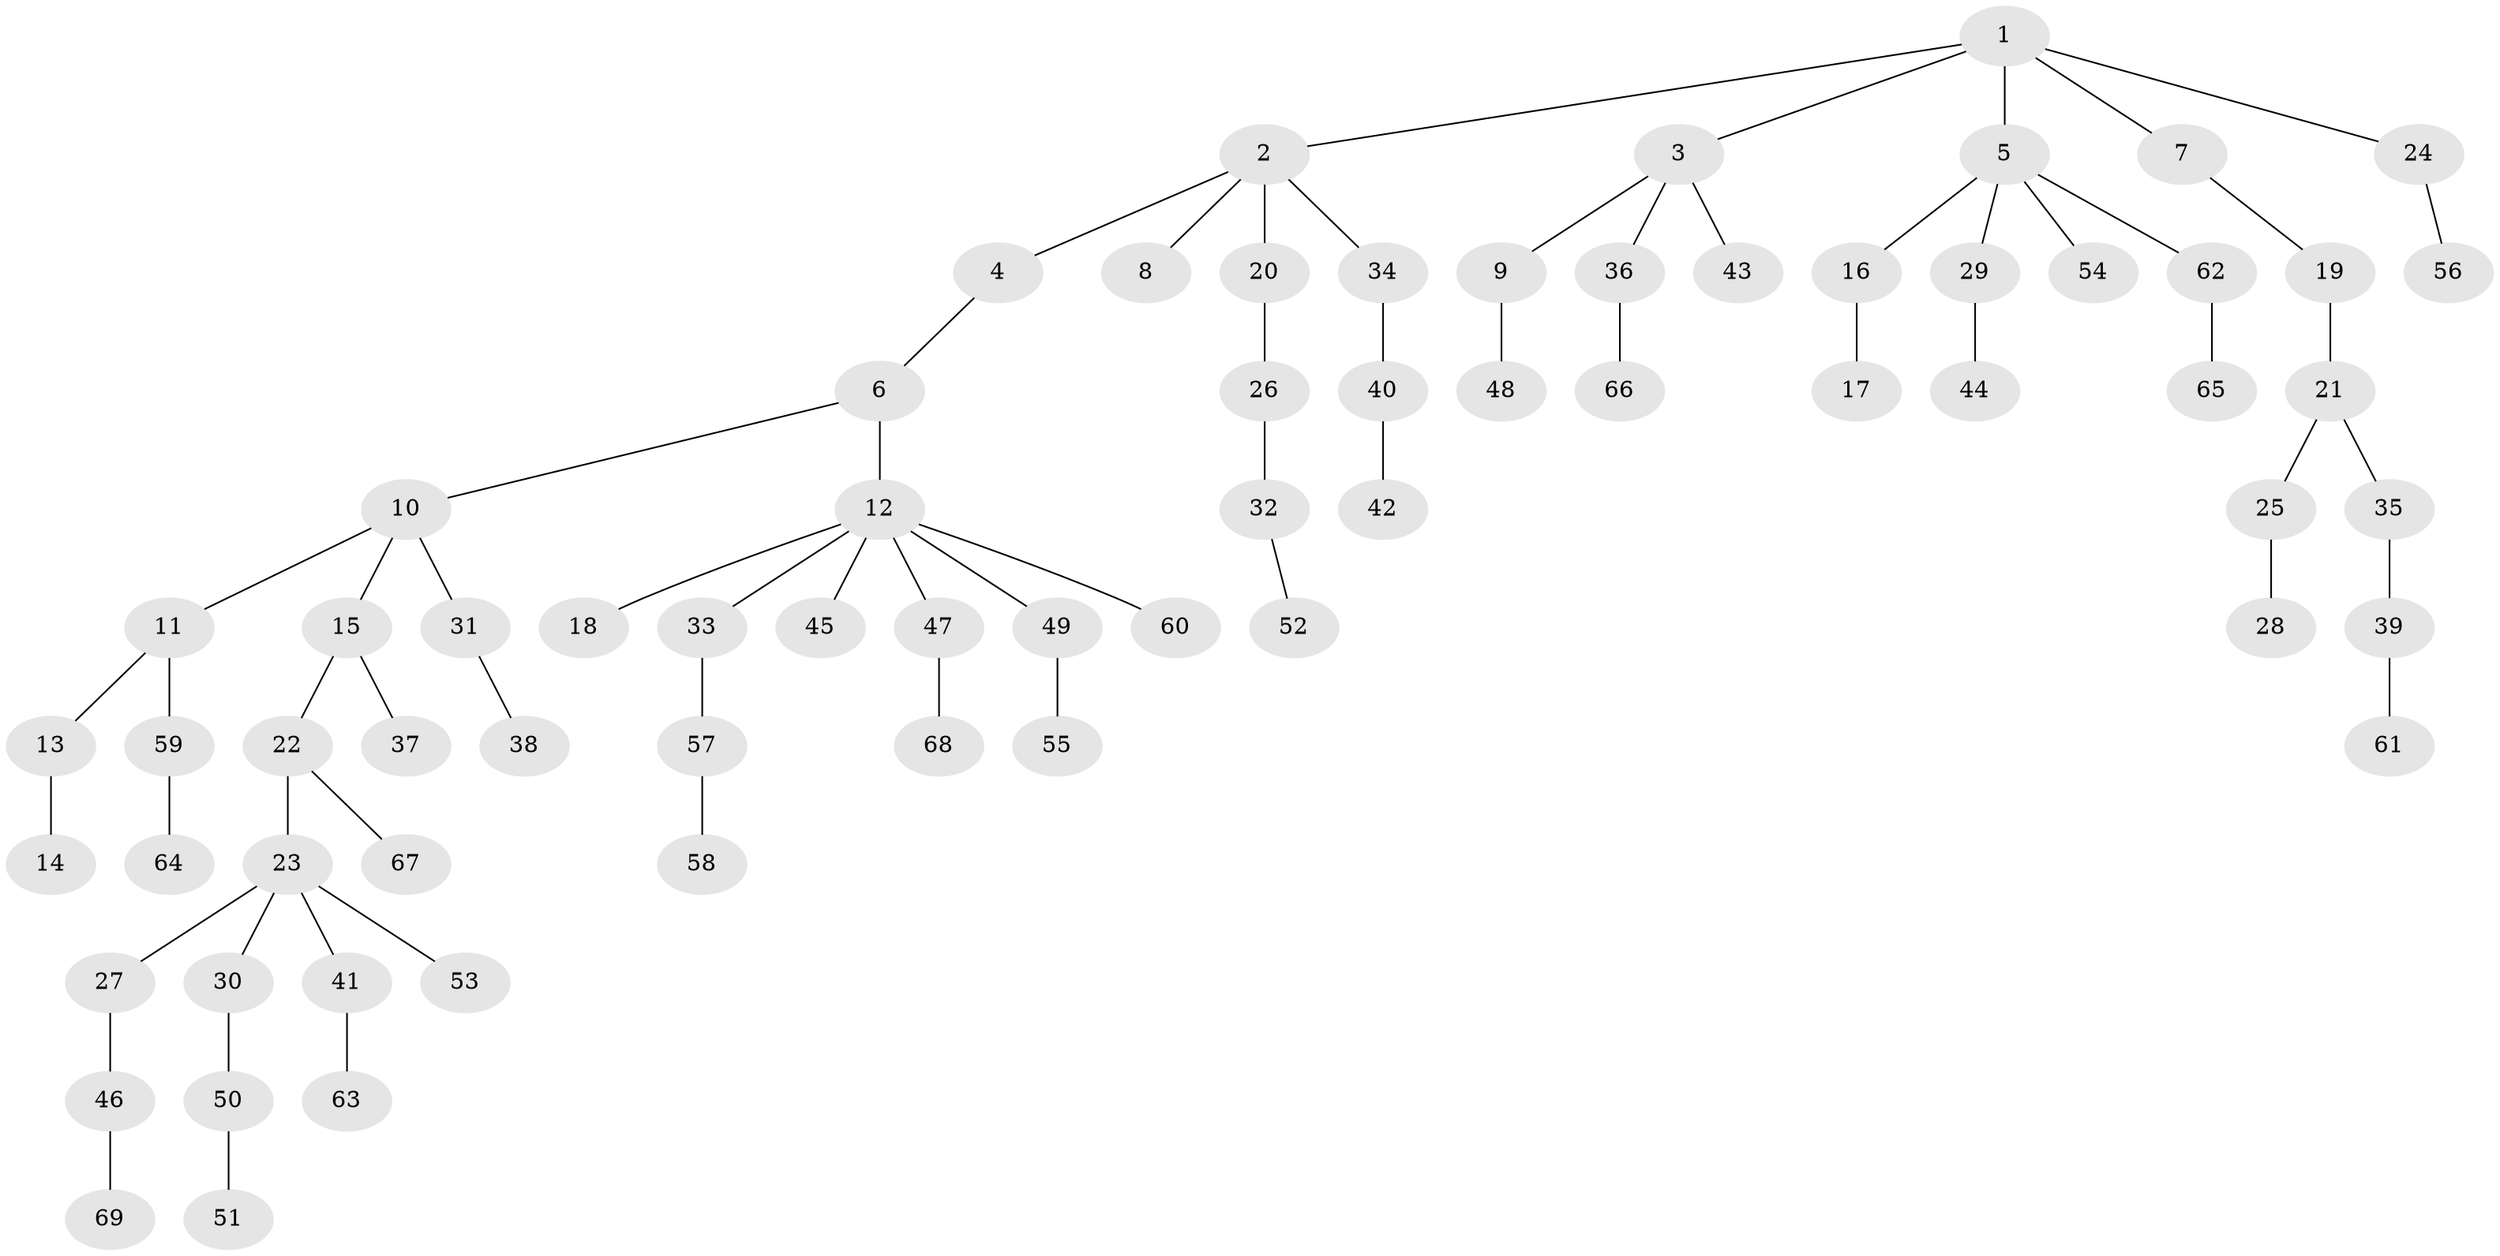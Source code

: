 // Generated by graph-tools (version 1.1) at 2025/36/03/09/25 02:36:40]
// undirected, 69 vertices, 68 edges
graph export_dot {
graph [start="1"]
  node [color=gray90,style=filled];
  1;
  2;
  3;
  4;
  5;
  6;
  7;
  8;
  9;
  10;
  11;
  12;
  13;
  14;
  15;
  16;
  17;
  18;
  19;
  20;
  21;
  22;
  23;
  24;
  25;
  26;
  27;
  28;
  29;
  30;
  31;
  32;
  33;
  34;
  35;
  36;
  37;
  38;
  39;
  40;
  41;
  42;
  43;
  44;
  45;
  46;
  47;
  48;
  49;
  50;
  51;
  52;
  53;
  54;
  55;
  56;
  57;
  58;
  59;
  60;
  61;
  62;
  63;
  64;
  65;
  66;
  67;
  68;
  69;
  1 -- 2;
  1 -- 3;
  1 -- 5;
  1 -- 7;
  1 -- 24;
  2 -- 4;
  2 -- 8;
  2 -- 20;
  2 -- 34;
  3 -- 9;
  3 -- 36;
  3 -- 43;
  4 -- 6;
  5 -- 16;
  5 -- 29;
  5 -- 54;
  5 -- 62;
  6 -- 10;
  6 -- 12;
  7 -- 19;
  9 -- 48;
  10 -- 11;
  10 -- 15;
  10 -- 31;
  11 -- 13;
  11 -- 59;
  12 -- 18;
  12 -- 33;
  12 -- 45;
  12 -- 47;
  12 -- 49;
  12 -- 60;
  13 -- 14;
  15 -- 22;
  15 -- 37;
  16 -- 17;
  19 -- 21;
  20 -- 26;
  21 -- 25;
  21 -- 35;
  22 -- 23;
  22 -- 67;
  23 -- 27;
  23 -- 30;
  23 -- 41;
  23 -- 53;
  24 -- 56;
  25 -- 28;
  26 -- 32;
  27 -- 46;
  29 -- 44;
  30 -- 50;
  31 -- 38;
  32 -- 52;
  33 -- 57;
  34 -- 40;
  35 -- 39;
  36 -- 66;
  39 -- 61;
  40 -- 42;
  41 -- 63;
  46 -- 69;
  47 -- 68;
  49 -- 55;
  50 -- 51;
  57 -- 58;
  59 -- 64;
  62 -- 65;
}
